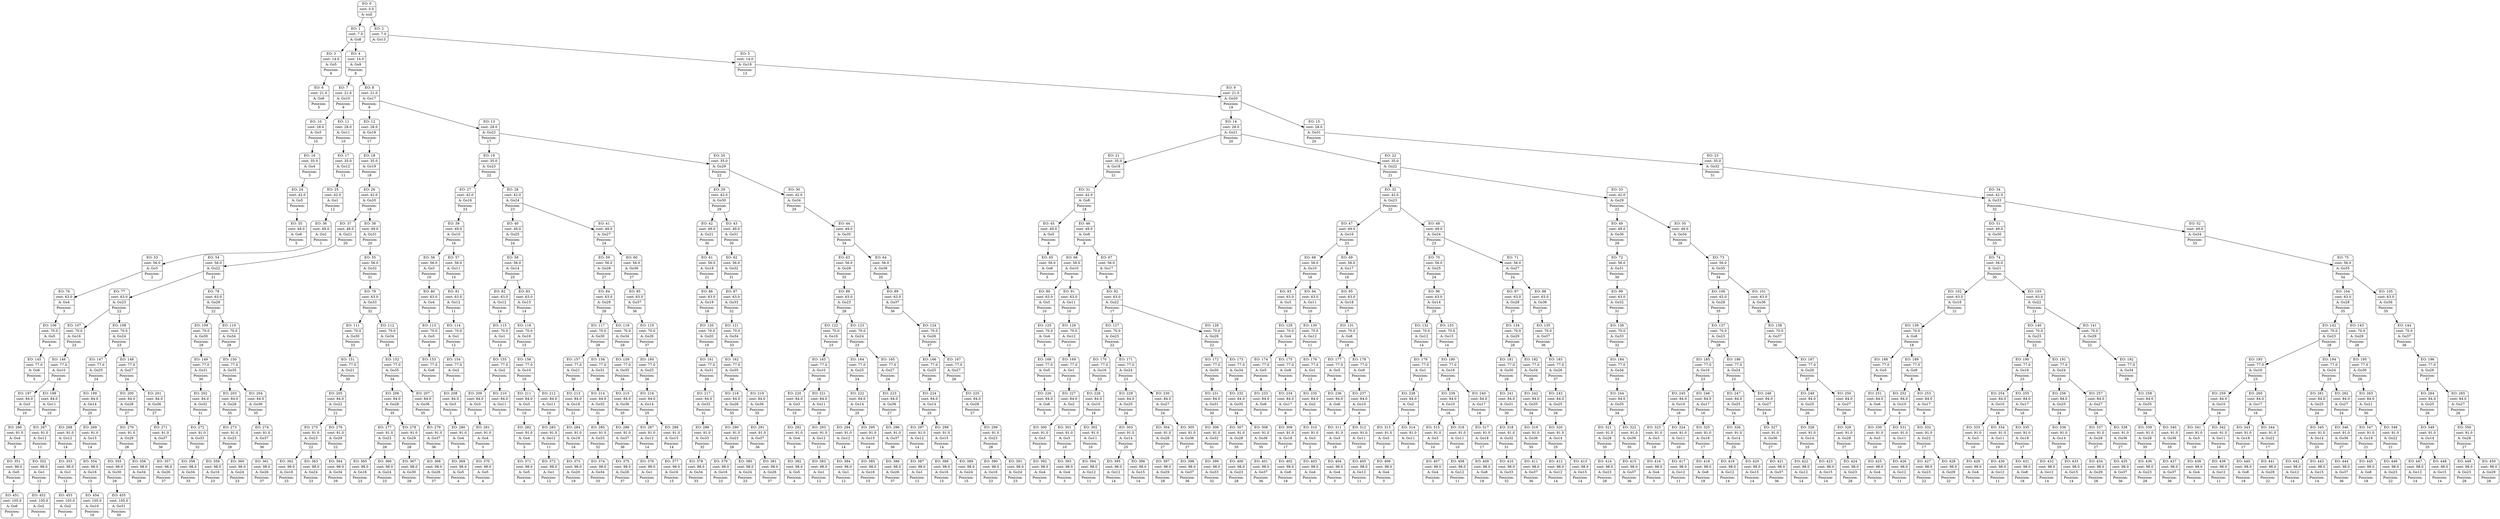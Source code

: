 digraph g {
node [shape = Mrecord];
nodo0[label="{EO: 0|cost: 0.0|A: null}"]
nodo1[label="{EO: 1|cost: 7.0|A: Go8}"]
nodo3[label="{EO: 3|cost: 14.0|A: Go5|Posicion:\n8}"]
nodo6[label="{EO: 6|cost: 21.0|A: Go6|Posicion:\n5}"]

nodo3 -> nodo6;

nodo1 -> nodo3;
nodo4[label="{EO: 4|cost: 14.0|A: Go9|Posicion:\n8}"]
nodo7[label="{EO: 7|cost: 21.0|A: Go10|Posicion:\n9}"]
nodo10[label="{EO: 10|cost: 28.0|A: Go3|Posicion:\n10}"]
nodo16[label="{EO: 16|cost: 35.0|A: Go4|Posicion:\n3}"]
nodo24[label="{EO: 24|cost: 42.0|A: Go5|Posicion:\n4}"]
nodo35[label="{EO: 35|cost: 49.0|A: Go6|Posicion:\n5}"]

nodo24 -> nodo35;

nodo16 -> nodo24;

nodo10 -> nodo16;

nodo7 -> nodo10;
nodo11[label="{EO: 11|cost: 28.0|A: Go11|Posicion:\n10}"]
nodo17[label="{EO: 17|cost: 35.0|A: Go12|Posicion:\n11}"]
nodo25[label="{EO: 25|cost: 42.0|A: Go1|Posicion:\n12}"]
nodo36[label="{EO: 36|cost: 49.0|A: Go2|Posicion:\n1}"]
nodo53[label="{EO: 53|cost: 56.0|A: Go3|Posicion:\n2}"]
nodo76[label="{EO: 76|cost: 63.0|A: Go4|Posicion:\n3}"]
nodo106[label="{EO: 106|cost: 70.0|A: Go5|Posicion:\n4}"]
nodo145[label="{EO: 145|cost: 77.0|A: Go6|Posicion:\n5}"]

nodo106 -> nodo145;

nodo76 -> nodo106;

nodo53 -> nodo76;

nodo36 -> nodo53;

nodo25 -> nodo36;

nodo17 -> nodo25;

nodo11 -> nodo17;

nodo7 -> nodo11;

nodo4 -> nodo7;
nodo8[label="{EO: 8|cost: 21.0|A: Go17|Posicion:\n9}"]
nodo12[label="{EO: 12|cost: 28.0|A: Go18|Posicion:\n17}"]
nodo18[label="{EO: 18|cost: 35.0|A: Go19|Posicion:\n18}"]
nodo26[label="{EO: 26|cost: 42.0|A: Go20|Posicion:\n19}"]
nodo37[label="{EO: 37|cost: 49.0|A: Go21|Posicion:\n20}"]
nodo54[label="{EO: 54|cost: 56.0|A: Go22|Posicion:\n21}"]
nodo77[label="{EO: 77|cost: 63.0|A: Go23|Posicion:\n22}"]
nodo107[label="{EO: 107|cost: 70.0|A: Go16|Posicion:\n23}"]
nodo146[label="{EO: 146|cost: 77.0|A: Go10|Posicion:\n16}"]
nodo197[label="{EO: 197|cost: 84.0|A: Go3|Posicion:\n10}"]
nodo266[label="{EO: 266|cost: 91.0|A: Go4|Posicion:\n3}"]
nodo351[label="{EO: 351|cost: 98.0|A: Go5|Posicion:\n4}"]
nodo451[label="{EO: 451|cost: 105.0|A: Go6|Posicion:\n5}"]

nodo351 -> nodo451;

nodo266 -> nodo351;

nodo197 -> nodo266;

nodo146 -> nodo197;
nodo198[label="{EO: 198|cost: 84.0|A: Go11|Posicion:\n10}"]
nodo267[label="{EO: 267|cost: 91.0|A: Go12|Posicion:\n11}"]
nodo352[label="{EO: 352|cost: 98.0|A: Go1|Posicion:\n12}"]
nodo452[label="{EO: 452|cost: 105.0|A: Go2|Posicion:\n1}"]

nodo352 -> nodo452;

nodo267 -> nodo352;

nodo198 -> nodo267;

nodo146 -> nodo198;

nodo107 -> nodo146;

nodo77 -> nodo107;
nodo108[label="{EO: 108|cost: 70.0|A: Go24|Posicion:\n23}"]
nodo147[label="{EO: 147|cost: 77.0|A: Go25|Posicion:\n24}"]
nodo199[label="{EO: 199|cost: 84.0|A: Go14|Posicion:\n25}"]
nodo268[label="{EO: 268|cost: 91.0|A: Go12|Posicion:\n14}"]
nodo353[label="{EO: 353|cost: 98.0|A: Go1|Posicion:\n12}"]
nodo453[label="{EO: 453|cost: 105.0|A: Go2|Posicion:\n1}"]

nodo353 -> nodo453;

nodo268 -> nodo353;

nodo199 -> nodo268;
nodo269[label="{EO: 269|cost: 91.0|A: Go15|Posicion:\n14}"]
nodo354[label="{EO: 354|cost: 98.0|A: Go16|Posicion:\n15}"]
nodo454[label="{EO: 454|cost: 105.0|A: Go10|Posicion:\n16}"]

nodo354 -> nodo454;

nodo269 -> nodo354;

nodo199 -> nodo269;

nodo147 -> nodo199;

nodo108 -> nodo147;
nodo148[label="{EO: 148|cost: 77.0|A: Go27|Posicion:\n24}"]
nodo200[label="{EO: 200|cost: 84.0|A: Go28|Posicion:\n27}"]
nodo270[label="{EO: 270|cost: 91.0|A: Go29|Posicion:\n28}"]
nodo355[label="{EO: 355|cost: 98.0|A: Go30|Posicion:\n29}"]
nodo455[label="{EO: 455|cost: 105.0|A: Go31|Posicion:\n30}"]

nodo355 -> nodo455;

nodo270 -> nodo355;
nodo356[label="{EO: 356|cost: 98.0|A: Go34|Posicion:\n29}"]

nodo270 -> nodo356;

nodo200 -> nodo270;

nodo148 -> nodo200;
nodo201[label="{EO: 201|cost: 84.0|A: Go36|Posicion:\n27}"]
nodo271[label="{EO: 271|cost: 91.0|A: Go37|Posicion:\n36}"]
nodo357[label="{EO: 357|cost: 98.0|A: Go26|Posicion:\n37}"]

nodo271 -> nodo357;

nodo201 -> nodo271;

nodo148 -> nodo201;

nodo108 -> nodo148;

nodo77 -> nodo108;

nodo54 -> nodo77;
nodo78[label="{EO: 78|cost: 63.0|A: Go29|Posicion:\n22}"]
nodo109[label="{EO: 109|cost: 70.0|A: Go30|Posicion:\n29}"]
nodo149[label="{EO: 149|cost: 77.0|A: Go31|Posicion:\n30}"]
nodo202[label="{EO: 202|cost: 84.0|A: Go32|Posicion:\n31}"]
nodo272[label="{EO: 272|cost: 91.0|A: Go33|Posicion:\n32}"]
nodo358[label="{EO: 358|cost: 98.0|A: Go34|Posicion:\n33}"]

nodo272 -> nodo358;

nodo202 -> nodo272;

nodo149 -> nodo202;

nodo109 -> nodo149;

nodo78 -> nodo109;
nodo110[label="{EO: 110|cost: 70.0|A: Go34|Posicion:\n29}"]
nodo150[label="{EO: 150|cost: 77.0|A: Go35|Posicion:\n34}"]
nodo203[label="{EO: 203|cost: 84.0|A: Go28|Posicion:\n35}"]
nodo273[label="{EO: 273|cost: 91.0|A: Go23|Posicion:\n28}"]
nodo359[label="{EO: 359|cost: 98.0|A: Go16|Posicion:\n23}"]

nodo273 -> nodo359;
nodo360[label="{EO: 360|cost: 98.0|A: Go24|Posicion:\n23}"]

nodo273 -> nodo360;

nodo203 -> nodo273;

nodo150 -> nodo203;
nodo204[label="{EO: 204|cost: 84.0|A: Go36|Posicion:\n35}"]
nodo274[label="{EO: 274|cost: 91.0|A: Go37|Posicion:\n36}"]
nodo361[label="{EO: 361|cost: 98.0|A: Go26|Posicion:\n37}"]

nodo274 -> nodo361;

nodo204 -> nodo274;

nodo150 -> nodo204;

nodo110 -> nodo150;

nodo78 -> nodo110;

nodo54 -> nodo78;

nodo37 -> nodo54;

nodo26 -> nodo37;
nodo38[label="{EO: 38|cost: 49.0|A: Go31|Posicion:\n20}"]
nodo55[label="{EO: 55|cost: 56.0|A: Go32|Posicion:\n31}"]
nodo79[label="{EO: 79|cost: 63.0|A: Go33|Posicion:\n32}"]
nodo111[label="{EO: 111|cost: 70.0|A: Go30|Posicion:\n33}"]
nodo151[label="{EO: 151|cost: 77.0|A: Go21|Posicion:\n30}"]
nodo205[label="{EO: 205|cost: 84.0|A: Go22|Posicion:\n21}"]
nodo275[label="{EO: 275|cost: 91.0|A: Go23|Posicion:\n22}"]
nodo362[label="{EO: 362|cost: 98.0|A: Go16|Posicion:\n23}"]

nodo275 -> nodo362;
nodo363[label="{EO: 363|cost: 98.0|A: Go24|Posicion:\n23}"]

nodo275 -> nodo363;

nodo205 -> nodo275;
nodo276[label="{EO: 276|cost: 91.0|A: Go29|Posicion:\n22}"]
nodo364[label="{EO: 364|cost: 98.0|A: Go34|Posicion:\n29}"]

nodo276 -> nodo364;

nodo205 -> nodo276;

nodo151 -> nodo205;

nodo111 -> nodo151;

nodo79 -> nodo111;
nodo112[label="{EO: 112|cost: 70.0|A: Go34|Posicion:\n33}"]
nodo152[label="{EO: 152|cost: 77.0|A: Go35|Posicion:\n34}"]
nodo206[label="{EO: 206|cost: 84.0|A: Go28|Posicion:\n35}"]
nodo277[label="{EO: 277|cost: 91.0|A: Go23|Posicion:\n28}"]
nodo365[label="{EO: 365|cost: 98.0|A: Go16|Posicion:\n23}"]

nodo277 -> nodo365;
nodo366[label="{EO: 366|cost: 98.0|A: Go24|Posicion:\n23}"]

nodo277 -> nodo366;

nodo206 -> nodo277;
nodo278[label="{EO: 278|cost: 91.0|A: Go29|Posicion:\n28}"]
nodo367[label="{EO: 367|cost: 98.0|A: Go30|Posicion:\n29}"]

nodo278 -> nodo367;

nodo206 -> nodo278;

nodo152 -> nodo206;
nodo207[label="{EO: 207|cost: 84.0|A: Go36|Posicion:\n35}"]
nodo279[label="{EO: 279|cost: 91.0|A: Go37|Posicion:\n36}"]
nodo368[label="{EO: 368|cost: 98.0|A: Go26|Posicion:\n37}"]

nodo279 -> nodo368;

nodo207 -> nodo279;

nodo152 -> nodo207;

nodo112 -> nodo152;

nodo79 -> nodo112;

nodo55 -> nodo79;

nodo38 -> nodo55;

nodo26 -> nodo38;

nodo18 -> nodo26;

nodo12 -> nodo18;

nodo8 -> nodo12;
nodo13[label="{EO: 13|cost: 28.0|A: Go22|Posicion:\n17}"]
nodo19[label="{EO: 19|cost: 35.0|A: Go23|Posicion:\n22}"]
nodo27[label="{EO: 27|cost: 42.0|A: Go16|Posicion:\n23}"]
nodo39[label="{EO: 39|cost: 49.0|A: Go10|Posicion:\n16}"]
nodo56[label="{EO: 56|cost: 56.0|A: Go3|Posicion:\n10}"]
nodo80[label="{EO: 80|cost: 63.0|A: Go4|Posicion:\n3}"]
nodo113[label="{EO: 113|cost: 70.0|A: Go5|Posicion:\n4}"]
nodo153[label="{EO: 153|cost: 77.0|A: Go6|Posicion:\n5}"]

nodo113 -> nodo153;

nodo80 -> nodo113;

nodo56 -> nodo80;

nodo39 -> nodo56;
nodo57[label="{EO: 57|cost: 56.0|A: Go11|Posicion:\n10}"]
nodo81[label="{EO: 81|cost: 63.0|A: Go12|Posicion:\n11}"]
nodo114[label="{EO: 114|cost: 70.0|A: Go1|Posicion:\n12}"]
nodo154[label="{EO: 154|cost: 77.0|A: Go2|Posicion:\n1}"]
nodo208[label="{EO: 208|cost: 84.0|A: Go3|Posicion:\n2}"]
nodo280[label="{EO: 280|cost: 91.0|A: Go4|Posicion:\n3}"]
nodo369[label="{EO: 369|cost: 98.0|A: Go5|Posicion:\n4}"]

nodo280 -> nodo369;

nodo208 -> nodo280;

nodo154 -> nodo208;

nodo114 -> nodo154;

nodo81 -> nodo114;

nodo57 -> nodo81;

nodo39 -> nodo57;

nodo27 -> nodo39;

nodo19 -> nodo27;
nodo28[label="{EO: 28|cost: 42.0|A: Go24|Posicion:\n23}"]
nodo40[label="{EO: 40|cost: 49.0|A: Go25|Posicion:\n24}"]
nodo58[label="{EO: 58|cost: 56.0|A: Go14|Posicion:\n25}"]
nodo82[label="{EO: 82|cost: 63.0|A: Go12|Posicion:\n14}"]
nodo115[label="{EO: 115|cost: 70.0|A: Go1|Posicion:\n12}"]
nodo155[label="{EO: 155|cost: 77.0|A: Go2|Posicion:\n1}"]
nodo209[label="{EO: 209|cost: 84.0|A: Go3|Posicion:\n2}"]
nodo281[label="{EO: 281|cost: 91.0|A: Go4|Posicion:\n3}"]
nodo370[label="{EO: 370|cost: 98.0|A: Go5|Posicion:\n4}"]

nodo281 -> nodo370;

nodo209 -> nodo281;

nodo155 -> nodo209;
nodo210[label="{EO: 210|cost: 84.0|A: Go11|Posicion:\n2}"]

nodo155 -> nodo210;

nodo115 -> nodo155;

nodo82 -> nodo115;

nodo58 -> nodo82;
nodo83[label="{EO: 83|cost: 63.0|A: Go15|Posicion:\n14}"]
nodo116[label="{EO: 116|cost: 70.0|A: Go16|Posicion:\n15}"]
nodo156[label="{EO: 156|cost: 77.0|A: Go10|Posicion:\n16}"]
nodo211[label="{EO: 211|cost: 84.0|A: Go3|Posicion:\n10}"]
nodo282[label="{EO: 282|cost: 91.0|A: Go4|Posicion:\n3}"]
nodo371[label="{EO: 371|cost: 98.0|A: Go5|Posicion:\n4}"]

nodo282 -> nodo371;

nodo211 -> nodo282;

nodo156 -> nodo211;
nodo212[label="{EO: 212|cost: 84.0|A: Go11|Posicion:\n10}"]
nodo283[label="{EO: 283|cost: 91.0|A: Go12|Posicion:\n11}"]
nodo372[label="{EO: 372|cost: 98.0|A: Go1|Posicion:\n12}"]

nodo283 -> nodo372;

nodo212 -> nodo283;

nodo156 -> nodo212;

nodo116 -> nodo156;

nodo83 -> nodo116;

nodo58 -> nodo83;

nodo40 -> nodo58;

nodo28 -> nodo40;
nodo41[label="{EO: 41|cost: 49.0|A: Go27|Posicion:\n24}"]
nodo59[label="{EO: 59|cost: 56.0|A: Go28|Posicion:\n27}"]
nodo84[label="{EO: 84|cost: 63.0|A: Go29|Posicion:\n28}"]
nodo117[label="{EO: 117|cost: 70.0|A: Go30|Posicion:\n29}"]
nodo157[label="{EO: 157|cost: 77.0|A: Go21|Posicion:\n30}"]
nodo213[label="{EO: 213|cost: 84.0|A: Go18|Posicion:\n21}"]
nodo284[label="{EO: 284|cost: 91.0|A: Go19|Posicion:\n18}"]
nodo373[label="{EO: 373|cost: 98.0|A: Go20|Posicion:\n19}"]

nodo284 -> nodo373;

nodo213 -> nodo284;

nodo157 -> nodo213;

nodo117 -> nodo157;
nodo158[label="{EO: 158|cost: 77.0|A: Go31|Posicion:\n30}"]
nodo214[label="{EO: 214|cost: 84.0|A: Go32|Posicion:\n31}"]
nodo285[label="{EO: 285|cost: 91.0|A: Go33|Posicion:\n32}"]
nodo374[label="{EO: 374|cost: 98.0|A: Go34|Posicion:\n33}"]

nodo285 -> nodo374;

nodo214 -> nodo285;

nodo158 -> nodo214;

nodo117 -> nodo158;

nodo84 -> nodo117;
nodo118[label="{EO: 118|cost: 70.0|A: Go34|Posicion:\n29}"]
nodo159[label="{EO: 159|cost: 77.0|A: Go35|Posicion:\n34}"]
nodo215[label="{EO: 215|cost: 84.0|A: Go36|Posicion:\n35}"]
nodo286[label="{EO: 286|cost: 91.0|A: Go37|Posicion:\n36}"]
nodo375[label="{EO: 375|cost: 98.0|A: Go26|Posicion:\n37}"]

nodo286 -> nodo375;

nodo215 -> nodo286;

nodo159 -> nodo215;

nodo118 -> nodo159;

nodo84 -> nodo118;

nodo59 -> nodo84;

nodo41 -> nodo59;
nodo60[label="{EO: 60|cost: 56.0|A: Go36|Posicion:\n27}"]
nodo85[label="{EO: 85|cost: 63.0|A: Go37|Posicion:\n36}"]
nodo119[label="{EO: 119|cost: 70.0|A: Go26|Posicion:\n37}"]
nodo160[label="{EO: 160|cost: 77.0|A: Go25|Posicion:\n26}"]
nodo216[label="{EO: 216|cost: 84.0|A: Go14|Posicion:\n25}"]
nodo287[label="{EO: 287|cost: 91.0|A: Go12|Posicion:\n14}"]
nodo376[label="{EO: 376|cost: 98.0|A: Go1|Posicion:\n12}"]

nodo287 -> nodo376;

nodo216 -> nodo287;
nodo288[label="{EO: 288|cost: 91.0|A: Go15|Posicion:\n14}"]
nodo377[label="{EO: 377|cost: 98.0|A: Go16|Posicion:\n15}"]

nodo288 -> nodo377;

nodo216 -> nodo288;

nodo160 -> nodo216;

nodo119 -> nodo160;

nodo85 -> nodo119;

nodo60 -> nodo85;

nodo41 -> nodo60;

nodo28 -> nodo41;

nodo19 -> nodo28;

nodo13 -> nodo19;
nodo20[label="{EO: 20|cost: 35.0|A: Go29|Posicion:\n22}"]
nodo29[label="{EO: 29|cost: 42.0|A: Go30|Posicion:\n29}"]
nodo42[label="{EO: 42|cost: 49.0|A: Go21|Posicion:\n30}"]
nodo61[label="{EO: 61|cost: 56.0|A: Go18|Posicion:\n21}"]
nodo86[label="{EO: 86|cost: 63.0|A: Go19|Posicion:\n18}"]
nodo120[label="{EO: 120|cost: 70.0|A: Go20|Posicion:\n19}"]
nodo161[label="{EO: 161|cost: 77.0|A: Go31|Posicion:\n20}"]
nodo217[label="{EO: 217|cost: 84.0|A: Go32|Posicion:\n31}"]
nodo289[label="{EO: 289|cost: 91.0|A: Go33|Posicion:\n32}"]
nodo378[label="{EO: 378|cost: 98.0|A: Go34|Posicion:\n33}"]

nodo289 -> nodo378;

nodo217 -> nodo289;

nodo161 -> nodo217;

nodo120 -> nodo161;

nodo86 -> nodo120;

nodo61 -> nodo86;

nodo42 -> nodo61;

nodo29 -> nodo42;
nodo43[label="{EO: 43|cost: 49.0|A: Go31|Posicion:\n30}"]
nodo62[label="{EO: 62|cost: 56.0|A: Go32|Posicion:\n31}"]
nodo87[label="{EO: 87|cost: 63.0|A: Go33|Posicion:\n32}"]
nodo121[label="{EO: 121|cost: 70.0|A: Go34|Posicion:\n33}"]
nodo162[label="{EO: 162|cost: 77.0|A: Go35|Posicion:\n34}"]
nodo218[label="{EO: 218|cost: 84.0|A: Go28|Posicion:\n35}"]
nodo290[label="{EO: 290|cost: 91.0|A: Go23|Posicion:\n28}"]
nodo379[label="{EO: 379|cost: 98.0|A: Go16|Posicion:\n23}"]

nodo290 -> nodo379;
nodo380[label="{EO: 380|cost: 98.0|A: Go24|Posicion:\n23}"]

nodo290 -> nodo380;

nodo218 -> nodo290;

nodo162 -> nodo218;
nodo219[label="{EO: 219|cost: 84.0|A: Go36|Posicion:\n35}"]
nodo291[label="{EO: 291|cost: 91.0|A: Go37|Posicion:\n36}"]
nodo381[label="{EO: 381|cost: 98.0|A: Go26|Posicion:\n37}"]

nodo291 -> nodo381;

nodo219 -> nodo291;

nodo162 -> nodo219;

nodo121 -> nodo162;

nodo87 -> nodo121;

nodo62 -> nodo87;

nodo43 -> nodo62;

nodo29 -> nodo43;

nodo20 -> nodo29;
nodo30[label="{EO: 30|cost: 42.0|A: Go34|Posicion:\n29}"]
nodo44[label="{EO: 44|cost: 49.0|A: Go35|Posicion:\n34}"]
nodo63[label="{EO: 63|cost: 56.0|A: Go28|Posicion:\n35}"]
nodo88[label="{EO: 88|cost: 63.0|A: Go23|Posicion:\n28}"]
nodo122[label="{EO: 122|cost: 70.0|A: Go16|Posicion:\n23}"]
nodo163[label="{EO: 163|cost: 77.0|A: Go10|Posicion:\n16}"]
nodo220[label="{EO: 220|cost: 84.0|A: Go3|Posicion:\n10}"]
nodo292[label="{EO: 292|cost: 91.0|A: Go4|Posicion:\n3}"]
nodo382[label="{EO: 382|cost: 98.0|A: Go5|Posicion:\n4}"]

nodo292 -> nodo382;

nodo220 -> nodo292;

nodo163 -> nodo220;
nodo221[label="{EO: 221|cost: 84.0|A: Go11|Posicion:\n10}"]
nodo293[label="{EO: 293|cost: 91.0|A: Go12|Posicion:\n11}"]
nodo383[label="{EO: 383|cost: 98.0|A: Go1|Posicion:\n12}"]

nodo293 -> nodo383;

nodo221 -> nodo293;

nodo163 -> nodo221;

nodo122 -> nodo163;

nodo88 -> nodo122;
nodo123[label="{EO: 123|cost: 70.0|A: Go24|Posicion:\n23}"]
nodo164[label="{EO: 164|cost: 77.0|A: Go25|Posicion:\n24}"]
nodo222[label="{EO: 222|cost: 84.0|A: Go14|Posicion:\n25}"]
nodo294[label="{EO: 294|cost: 91.0|A: Go12|Posicion:\n14}"]
nodo384[label="{EO: 384|cost: 98.0|A: Go1|Posicion:\n12}"]

nodo294 -> nodo384;

nodo222 -> nodo294;
nodo295[label="{EO: 295|cost: 91.0|A: Go15|Posicion:\n14}"]
nodo385[label="{EO: 385|cost: 98.0|A: Go16|Posicion:\n15}"]

nodo295 -> nodo385;

nodo222 -> nodo295;

nodo164 -> nodo222;

nodo123 -> nodo164;
nodo165[label="{EO: 165|cost: 77.0|A: Go27|Posicion:\n24}"]
nodo223[label="{EO: 223|cost: 84.0|A: Go36|Posicion:\n27}"]
nodo296[label="{EO: 296|cost: 91.0|A: Go37|Posicion:\n36}"]
nodo386[label="{EO: 386|cost: 98.0|A: Go26|Posicion:\n37}"]

nodo296 -> nodo386;

nodo223 -> nodo296;

nodo165 -> nodo223;

nodo123 -> nodo165;

nodo88 -> nodo123;

nodo63 -> nodo88;

nodo44 -> nodo63;
nodo64[label="{EO: 64|cost: 56.0|A: Go36|Posicion:\n35}"]
nodo89[label="{EO: 89|cost: 63.0|A: Go37|Posicion:\n36}"]
nodo124[label="{EO: 124|cost: 70.0|A: Go26|Posicion:\n37}"]
nodo166[label="{EO: 166|cost: 77.0|A: Go25|Posicion:\n26}"]
nodo224[label="{EO: 224|cost: 84.0|A: Go14|Posicion:\n25}"]
nodo297[label="{EO: 297|cost: 91.0|A: Go12|Posicion:\n14}"]
nodo387[label="{EO: 387|cost: 98.0|A: Go1|Posicion:\n12}"]

nodo297 -> nodo387;

nodo224 -> nodo297;
nodo298[label="{EO: 298|cost: 91.0|A: Go15|Posicion:\n14}"]
nodo388[label="{EO: 388|cost: 98.0|A: Go16|Posicion:\n15}"]

nodo298 -> nodo388;
nodo389[label="{EO: 389|cost: 98.0|A: Go24|Posicion:\n15}"]

nodo298 -> nodo389;

nodo224 -> nodo298;

nodo166 -> nodo224;

nodo124 -> nodo166;
nodo167[label="{EO: 167|cost: 77.0|A: Go27|Posicion:\n26}"]
nodo225[label="{EO: 225|cost: 84.0|A: Go28|Posicion:\n27}"]
nodo299[label="{EO: 299|cost: 91.0|A: Go23|Posicion:\n28}"]
nodo390[label="{EO: 390|cost: 98.0|A: Go16|Posicion:\n23}"]

nodo299 -> nodo390;
nodo391[label="{EO: 391|cost: 98.0|A: Go24|Posicion:\n23}"]

nodo299 -> nodo391;

nodo225 -> nodo299;

nodo167 -> nodo225;

nodo124 -> nodo167;

nodo89 -> nodo124;

nodo64 -> nodo89;

nodo44 -> nodo64;

nodo30 -> nodo44;

nodo20 -> nodo30;

nodo13 -> nodo20;

nodo8 -> nodo13;

nodo4 -> nodo8;

nodo1 -> nodo4;

nodo0 -> nodo1;
nodo2[label="{EO: 2|cost: 7.0|A: Go13}"]
nodo5[label="{EO: 5|cost: 14.0|A: Go19|Posicion:\n13}"]
nodo9[label="{EO: 9|cost: 21.0|A: Go20|Posicion:\n19}"]
nodo14[label="{EO: 14|cost: 28.0|A: Go21|Posicion:\n20}"]
nodo21[label="{EO: 21|cost: 35.0|A: Go18|Posicion:\n21}"]
nodo31[label="{EO: 31|cost: 42.0|A: Go8|Posicion:\n18}"]
nodo45[label="{EO: 45|cost: 49.0|A: Go5|Posicion:\n8}"]
nodo65[label="{EO: 65|cost: 56.0|A: Go6|Posicion:\n5}"]

nodo45 -> nodo65;

nodo31 -> nodo45;
nodo46[label="{EO: 46|cost: 49.0|A: Go9|Posicion:\n8}"]
nodo66[label="{EO: 66|cost: 56.0|A: Go10|Posicion:\n9}"]
nodo90[label="{EO: 90|cost: 63.0|A: Go3|Posicion:\n10}"]
nodo125[label="{EO: 125|cost: 70.0|A: Go4|Posicion:\n3}"]
nodo168[label="{EO: 168|cost: 77.0|A: Go5|Posicion:\n4}"]
nodo226[label="{EO: 226|cost: 84.0|A: Go6|Posicion:\n5}"]

nodo168 -> nodo226;

nodo125 -> nodo168;

nodo90 -> nodo125;

nodo66 -> nodo90;
nodo91[label="{EO: 91|cost: 63.0|A: Go11|Posicion:\n10}"]
nodo126[label="{EO: 126|cost: 70.0|A: Go12|Posicion:\n11}"]
nodo169[label="{EO: 169|cost: 77.0|A: Go1|Posicion:\n12}"]
nodo227[label="{EO: 227|cost: 84.0|A: Go2|Posicion:\n1}"]
nodo300[label="{EO: 300|cost: 91.0|A: Go3|Posicion:\n2}"]
nodo392[label="{EO: 392|cost: 98.0|A: Go4|Posicion:\n3}"]

nodo300 -> nodo392;

nodo227 -> nodo300;

nodo169 -> nodo227;

nodo126 -> nodo169;

nodo91 -> nodo126;

nodo66 -> nodo91;

nodo46 -> nodo66;
nodo67[label="{EO: 67|cost: 56.0|A: Go17|Posicion:\n9}"]
nodo92[label="{EO: 92|cost: 63.0|A: Go22|Posicion:\n17}"]
nodo127[label="{EO: 127|cost: 70.0|A: Go23|Posicion:\n22}"]
nodo170[label="{EO: 170|cost: 77.0|A: Go16|Posicion:\n23}"]
nodo228[label="{EO: 228|cost: 84.0|A: Go10|Posicion:\n16}"]
nodo301[label="{EO: 301|cost: 91.0|A: Go3|Posicion:\n10}"]
nodo393[label="{EO: 393|cost: 98.0|A: Go4|Posicion:\n3}"]

nodo301 -> nodo393;

nodo228 -> nodo301;
nodo302[label="{EO: 302|cost: 91.0|A: Go11|Posicion:\n10}"]
nodo394[label="{EO: 394|cost: 98.0|A: Go12|Posicion:\n11}"]

nodo302 -> nodo394;

nodo228 -> nodo302;

nodo170 -> nodo228;

nodo127 -> nodo170;
nodo171[label="{EO: 171|cost: 77.0|A: Go24|Posicion:\n23}"]
nodo229[label="{EO: 229|cost: 84.0|A: Go25|Posicion:\n24}"]
nodo303[label="{EO: 303|cost: 91.0|A: Go14|Posicion:\n25}"]
nodo395[label="{EO: 395|cost: 98.0|A: Go12|Posicion:\n14}"]

nodo303 -> nodo395;
nodo396[label="{EO: 396|cost: 98.0|A: Go15|Posicion:\n14}"]

nodo303 -> nodo396;

nodo229 -> nodo303;

nodo171 -> nodo229;
nodo230[label="{EO: 230|cost: 84.0|A: Go27|Posicion:\n24}"]
nodo304[label="{EO: 304|cost: 91.0|A: Go28|Posicion:\n27}"]
nodo397[label="{EO: 397|cost: 98.0|A: Go29|Posicion:\n28}"]

nodo304 -> nodo397;

nodo230 -> nodo304;
nodo305[label="{EO: 305|cost: 91.0|A: Go36|Posicion:\n27}"]
nodo398[label="{EO: 398|cost: 98.0|A: Go37|Posicion:\n36}"]

nodo305 -> nodo398;

nodo230 -> nodo305;

nodo171 -> nodo230;

nodo127 -> nodo171;

nodo92 -> nodo127;
nodo128[label="{EO: 128|cost: 70.0|A: Go29|Posicion:\n22}"]
nodo172[label="{EO: 172|cost: 77.0|A: Go30|Posicion:\n29}"]
nodo231[label="{EO: 231|cost: 84.0|A: Go31|Posicion:\n30}"]
nodo306[label="{EO: 306|cost: 91.0|A: Go32|Posicion:\n31}"]
nodo399[label="{EO: 399|cost: 98.0|A: Go33|Posicion:\n32}"]

nodo306 -> nodo399;

nodo231 -> nodo306;

nodo172 -> nodo231;

nodo128 -> nodo172;
nodo173[label="{EO: 173|cost: 77.0|A: Go34|Posicion:\n29}"]
nodo232[label="{EO: 232|cost: 84.0|A: Go35|Posicion:\n34}"]
nodo307[label="{EO: 307|cost: 91.0|A: Go28|Posicion:\n35}"]
nodo400[label="{EO: 400|cost: 98.0|A: Go23|Posicion:\n28}"]

nodo307 -> nodo400;

nodo232 -> nodo307;
nodo308[label="{EO: 308|cost: 91.0|A: Go36|Posicion:\n35}"]
nodo401[label="{EO: 401|cost: 98.0|A: Go37|Posicion:\n36}"]

nodo308 -> nodo401;

nodo232 -> nodo308;

nodo173 -> nodo232;

nodo128 -> nodo173;

nodo92 -> nodo128;

nodo67 -> nodo92;

nodo46 -> nodo67;

nodo31 -> nodo46;

nodo21 -> nodo31;

nodo14 -> nodo21;
nodo22[label="{EO: 22|cost: 35.0|A: Go22|Posicion:\n21}"]
nodo32[label="{EO: 32|cost: 42.0|A: Go23|Posicion:\n22}"]
nodo47[label="{EO: 47|cost: 49.0|A: Go16|Posicion:\n23}"]
nodo68[label="{EO: 68|cost: 56.0|A: Go10|Posicion:\n16}"]
nodo93[label="{EO: 93|cost: 63.0|A: Go3|Posicion:\n10}"]
nodo129[label="{EO: 129|cost: 70.0|A: Go4|Posicion:\n3}"]
nodo174[label="{EO: 174|cost: 77.0|A: Go5|Posicion:\n4}"]
nodo233[label="{EO: 233|cost: 84.0|A: Go6|Posicion:\n5}"]

nodo174 -> nodo233;

nodo129 -> nodo174;
nodo175[label="{EO: 175|cost: 77.0|A: Go9|Posicion:\n4}"]
nodo234[label="{EO: 234|cost: 84.0|A: Go17|Posicion:\n9}"]
nodo309[label="{EO: 309|cost: 91.0|A: Go18|Posicion:\n17}"]
nodo402[label="{EO: 402|cost: 98.0|A: Go8|Posicion:\n18}"]

nodo309 -> nodo402;

nodo234 -> nodo309;

nodo175 -> nodo234;

nodo129 -> nodo175;

nodo93 -> nodo129;

nodo68 -> nodo93;
nodo94[label="{EO: 94|cost: 63.0|A: Go11|Posicion:\n10}"]
nodo130[label="{EO: 130|cost: 70.0|A: Go12|Posicion:\n11}"]
nodo176[label="{EO: 176|cost: 77.0|A: Go1|Posicion:\n12}"]
nodo235[label="{EO: 235|cost: 84.0|A: Go2|Posicion:\n1}"]
nodo310[label="{EO: 310|cost: 91.0|A: Go3|Posicion:\n2}"]
nodo403[label="{EO: 403|cost: 98.0|A: Go4|Posicion:\n3}"]

nodo310 -> nodo403;

nodo235 -> nodo310;

nodo176 -> nodo235;

nodo130 -> nodo176;

nodo94 -> nodo130;

nodo68 -> nodo94;

nodo47 -> nodo68;
nodo69[label="{EO: 69|cost: 56.0|A: Go17|Posicion:\n16}"]
nodo95[label="{EO: 95|cost: 63.0|A: Go18|Posicion:\n17}"]
nodo131[label="{EO: 131|cost: 70.0|A: Go8|Posicion:\n18}"]
nodo177[label="{EO: 177|cost: 77.0|A: Go5|Posicion:\n8}"]
nodo236[label="{EO: 236|cost: 84.0|A: Go6|Posicion:\n5}"]

nodo177 -> nodo236;

nodo131 -> nodo177;
nodo178[label="{EO: 178|cost: 77.0|A: Go9|Posicion:\n8}"]
nodo237[label="{EO: 237|cost: 84.0|A: Go10|Posicion:\n9}"]
nodo311[label="{EO: 311|cost: 91.0|A: Go3|Posicion:\n10}"]
nodo404[label="{EO: 404|cost: 98.0|A: Go4|Posicion:\n3}"]

nodo311 -> nodo404;

nodo237 -> nodo311;
nodo312[label="{EO: 312|cost: 91.0|A: Go11|Posicion:\n10}"]
nodo405[label="{EO: 405|cost: 98.0|A: Go12|Posicion:\n11}"]

nodo312 -> nodo405;

nodo237 -> nodo312;

nodo178 -> nodo237;

nodo131 -> nodo178;

nodo95 -> nodo131;

nodo69 -> nodo95;

nodo47 -> nodo69;

nodo32 -> nodo47;
nodo48[label="{EO: 48|cost: 49.0|A: Go24|Posicion:\n23}"]
nodo70[label="{EO: 70|cost: 56.0|A: Go25|Posicion:\n24}"]
nodo96[label="{EO: 96|cost: 63.0|A: Go14|Posicion:\n25}"]
nodo132[label="{EO: 132|cost: 70.0|A: Go12|Posicion:\n14}"]
nodo179[label="{EO: 179|cost: 77.0|A: Go1|Posicion:\n12}"]
nodo238[label="{EO: 238|cost: 84.0|A: Go2|Posicion:\n1}"]
nodo313[label="{EO: 313|cost: 91.0|A: Go3|Posicion:\n2}"]
nodo406[label="{EO: 406|cost: 98.0|A: Go4|Posicion:\n3}"]

nodo313 -> nodo406;

nodo238 -> nodo313;
nodo314[label="{EO: 314|cost: 91.0|A: Go11|Posicion:\n2}"]

nodo238 -> nodo314;

nodo179 -> nodo238;

nodo132 -> nodo179;

nodo96 -> nodo132;
nodo133[label="{EO: 133|cost: 70.0|A: Go15|Posicion:\n14}"]
nodo180[label="{EO: 180|cost: 77.0|A: Go16|Posicion:\n15}"]
nodo239[label="{EO: 239|cost: 84.0|A: Go10|Posicion:\n16}"]
nodo315[label="{EO: 315|cost: 91.0|A: Go3|Posicion:\n10}"]
nodo407[label="{EO: 407|cost: 98.0|A: Go4|Posicion:\n3}"]

nodo315 -> nodo407;

nodo239 -> nodo315;
nodo316[label="{EO: 316|cost: 91.0|A: Go11|Posicion:\n10}"]
nodo408[label="{EO: 408|cost: 98.0|A: Go12|Posicion:\n11}"]

nodo316 -> nodo408;

nodo239 -> nodo316;

nodo180 -> nodo239;
nodo240[label="{EO: 240|cost: 84.0|A: Go17|Posicion:\n16}"]
nodo317[label="{EO: 317|cost: 91.0|A: Go18|Posicion:\n17}"]
nodo409[label="{EO: 409|cost: 98.0|A: Go8|Posicion:\n18}"]

nodo317 -> nodo409;

nodo240 -> nodo317;

nodo180 -> nodo240;

nodo133 -> nodo180;

nodo96 -> nodo133;

nodo70 -> nodo96;

nodo48 -> nodo70;
nodo71[label="{EO: 71|cost: 56.0|A: Go27|Posicion:\n24}"]
nodo97[label="{EO: 97|cost: 63.0|A: Go28|Posicion:\n27}"]
nodo134[label="{EO: 134|cost: 70.0|A: Go29|Posicion:\n28}"]
nodo181[label="{EO: 181|cost: 77.0|A: Go30|Posicion:\n29}"]
nodo241[label="{EO: 241|cost: 84.0|A: Go31|Posicion:\n30}"]
nodo318[label="{EO: 318|cost: 91.0|A: Go32|Posicion:\n31}"]
nodo410[label="{EO: 410|cost: 98.0|A: Go33|Posicion:\n32}"]

nodo318 -> nodo410;

nodo241 -> nodo318;

nodo181 -> nodo241;

nodo134 -> nodo181;
nodo182[label="{EO: 182|cost: 77.0|A: Go34|Posicion:\n29}"]
nodo242[label="{EO: 242|cost: 84.0|A: Go35|Posicion:\n34}"]
nodo319[label="{EO: 319|cost: 91.0|A: Go36|Posicion:\n35}"]
nodo411[label="{EO: 411|cost: 98.0|A: Go37|Posicion:\n36}"]

nodo319 -> nodo411;

nodo242 -> nodo319;

nodo182 -> nodo242;

nodo134 -> nodo182;

nodo97 -> nodo134;

nodo71 -> nodo97;
nodo98[label="{EO: 98|cost: 63.0|A: Go36|Posicion:\n27}"]
nodo135[label="{EO: 135|cost: 70.0|A: Go37|Posicion:\n36}"]
nodo183[label="{EO: 183|cost: 77.0|A: Go26|Posicion:\n37}"]
nodo243[label="{EO: 243|cost: 84.0|A: Go25|Posicion:\n26}"]
nodo320[label="{EO: 320|cost: 91.0|A: Go14|Posicion:\n25}"]
nodo412[label="{EO: 412|cost: 98.0|A: Go12|Posicion:\n14}"]

nodo320 -> nodo412;
nodo413[label="{EO: 413|cost: 98.0|A: Go15|Posicion:\n14}"]

nodo320 -> nodo413;

nodo243 -> nodo320;

nodo183 -> nodo243;

nodo135 -> nodo183;

nodo98 -> nodo135;

nodo71 -> nodo98;

nodo48 -> nodo71;

nodo32 -> nodo48;

nodo22 -> nodo32;
nodo33[label="{EO: 33|cost: 42.0|A: Go29|Posicion:\n22}"]
nodo49[label="{EO: 49|cost: 49.0|A: Go30|Posicion:\n29}"]
nodo72[label="{EO: 72|cost: 56.0|A: Go31|Posicion:\n30}"]
nodo99[label="{EO: 99|cost: 63.0|A: Go32|Posicion:\n31}"]
nodo136[label="{EO: 136|cost: 70.0|A: Go33|Posicion:\n32}"]
nodo184[label="{EO: 184|cost: 77.0|A: Go34|Posicion:\n33}"]
nodo244[label="{EO: 244|cost: 84.0|A: Go35|Posicion:\n34}"]
nodo321[label="{EO: 321|cost: 91.0|A: Go28|Posicion:\n35}"]
nodo414[label="{EO: 414|cost: 98.0|A: Go23|Posicion:\n28}"]

nodo321 -> nodo414;

nodo244 -> nodo321;
nodo322[label="{EO: 322|cost: 91.0|A: Go36|Posicion:\n35}"]
nodo415[label="{EO: 415|cost: 98.0|A: Go37|Posicion:\n36}"]

nodo322 -> nodo415;

nodo244 -> nodo322;

nodo184 -> nodo244;

nodo136 -> nodo184;

nodo99 -> nodo136;

nodo72 -> nodo99;

nodo49 -> nodo72;

nodo33 -> nodo49;
nodo50[label="{EO: 50|cost: 49.0|A: Go34|Posicion:\n29}"]
nodo73[label="{EO: 73|cost: 56.0|A: Go35|Posicion:\n34}"]
nodo100[label="{EO: 100|cost: 63.0|A: Go28|Posicion:\n35}"]
nodo137[label="{EO: 137|cost: 70.0|A: Go23|Posicion:\n28}"]
nodo185[label="{EO: 185|cost: 77.0|A: Go16|Posicion:\n23}"]
nodo245[label="{EO: 245|cost: 84.0|A: Go10|Posicion:\n16}"]
nodo323[label="{EO: 323|cost: 91.0|A: Go3|Posicion:\n10}"]
nodo416[label="{EO: 416|cost: 98.0|A: Go4|Posicion:\n3}"]

nodo323 -> nodo416;

nodo245 -> nodo323;
nodo324[label="{EO: 324|cost: 91.0|A: Go11|Posicion:\n10}"]
nodo417[label="{EO: 417|cost: 98.0|A: Go12|Posicion:\n11}"]

nodo324 -> nodo417;

nodo245 -> nodo324;

nodo185 -> nodo245;
nodo246[label="{EO: 246|cost: 84.0|A: Go17|Posicion:\n16}"]
nodo325[label="{EO: 325|cost: 91.0|A: Go18|Posicion:\n17}"]
nodo418[label="{EO: 418|cost: 98.0|A: Go8|Posicion:\n18}"]

nodo325 -> nodo418;

nodo246 -> nodo325;

nodo185 -> nodo246;

nodo137 -> nodo185;
nodo186[label="{EO: 186|cost: 77.0|A: Go24|Posicion:\n23}"]
nodo247[label="{EO: 247|cost: 84.0|A: Go25|Posicion:\n24}"]
nodo326[label="{EO: 326|cost: 91.0|A: Go14|Posicion:\n25}"]
nodo419[label="{EO: 419|cost: 98.0|A: Go12|Posicion:\n14}"]

nodo326 -> nodo419;
nodo420[label="{EO: 420|cost: 98.0|A: Go15|Posicion:\n14}"]

nodo326 -> nodo420;

nodo247 -> nodo326;

nodo186 -> nodo247;
nodo248[label="{EO: 248|cost: 84.0|A: Go27|Posicion:\n24}"]
nodo327[label="{EO: 327|cost: 91.0|A: Go36|Posicion:\n27}"]
nodo421[label="{EO: 421|cost: 98.0|A: Go37|Posicion:\n36}"]

nodo327 -> nodo421;

nodo248 -> nodo327;

nodo186 -> nodo248;

nodo137 -> nodo186;

nodo100 -> nodo137;

nodo73 -> nodo100;
nodo101[label="{EO: 101|cost: 63.0|A: Go36|Posicion:\n35}"]
nodo138[label="{EO: 138|cost: 70.0|A: Go37|Posicion:\n36}"]
nodo187[label="{EO: 187|cost: 77.0|A: Go26|Posicion:\n37}"]
nodo249[label="{EO: 249|cost: 84.0|A: Go25|Posicion:\n26}"]
nodo328[label="{EO: 328|cost: 91.0|A: Go14|Posicion:\n25}"]
nodo422[label="{EO: 422|cost: 98.0|A: Go12|Posicion:\n14}"]

nodo328 -> nodo422;
nodo423[label="{EO: 423|cost: 98.0|A: Go15|Posicion:\n14}"]

nodo328 -> nodo423;

nodo249 -> nodo328;

nodo187 -> nodo249;
nodo250[label="{EO: 250|cost: 84.0|A: Go27|Posicion:\n26}"]
nodo329[label="{EO: 329|cost: 91.0|A: Go28|Posicion:\n27}"]
nodo424[label="{EO: 424|cost: 98.0|A: Go23|Posicion:\n28}"]

nodo329 -> nodo424;

nodo250 -> nodo329;

nodo187 -> nodo250;

nodo138 -> nodo187;

nodo101 -> nodo138;

nodo73 -> nodo101;

nodo50 -> nodo73;

nodo33 -> nodo50;

nodo22 -> nodo33;

nodo14 -> nodo22;

nodo9 -> nodo14;
nodo15[label="{EO: 15|cost: 28.0|A: Go31|Posicion:\n20}"]
nodo23[label="{EO: 23|cost: 35.0|A: Go32|Posicion:\n31}"]
nodo34[label="{EO: 34|cost: 42.0|A: Go33|Posicion:\n32}"]
nodo51[label="{EO: 51|cost: 49.0|A: Go30|Posicion:\n33}"]
nodo74[label="{EO: 74|cost: 56.0|A: Go21|Posicion:\n30}"]
nodo102[label="{EO: 102|cost: 63.0|A: Go18|Posicion:\n21}"]
nodo139[label="{EO: 139|cost: 70.0|A: Go8|Posicion:\n18}"]
nodo188[label="{EO: 188|cost: 77.0|A: Go5|Posicion:\n8}"]
nodo251[label="{EO: 251|cost: 84.0|A: Go6|Posicion:\n5}"]

nodo188 -> nodo251;

nodo139 -> nodo188;
nodo189[label="{EO: 189|cost: 77.0|A: Go9|Posicion:\n8}"]
nodo252[label="{EO: 252|cost: 84.0|A: Go10|Posicion:\n9}"]
nodo330[label="{EO: 330|cost: 91.0|A: Go3|Posicion:\n10}"]
nodo425[label="{EO: 425|cost: 98.0|A: Go4|Posicion:\n3}"]

nodo330 -> nodo425;

nodo252 -> nodo330;
nodo331[label="{EO: 331|cost: 91.0|A: Go11|Posicion:\n10}"]
nodo426[label="{EO: 426|cost: 98.0|A: Go12|Posicion:\n11}"]

nodo331 -> nodo426;

nodo252 -> nodo331;

nodo189 -> nodo252;
nodo253[label="{EO: 253|cost: 84.0|A: Go17|Posicion:\n9}"]
nodo332[label="{EO: 332|cost: 91.0|A: Go22|Posicion:\n17}"]
nodo427[label="{EO: 427|cost: 98.0|A: Go23|Posicion:\n22}"]

nodo332 -> nodo427;
nodo428[label="{EO: 428|cost: 98.0|A: Go29|Posicion:\n22}"]

nodo332 -> nodo428;

nodo253 -> nodo332;

nodo189 -> nodo253;

nodo139 -> nodo189;

nodo102 -> nodo139;

nodo74 -> nodo102;
nodo103[label="{EO: 103|cost: 63.0|A: Go22|Posicion:\n21}"]
nodo140[label="{EO: 140|cost: 70.0|A: Go23|Posicion:\n22}"]
nodo190[label="{EO: 190|cost: 77.0|A: Go16|Posicion:\n23}"]
nodo254[label="{EO: 254|cost: 84.0|A: Go10|Posicion:\n16}"]
nodo333[label="{EO: 333|cost: 91.0|A: Go3|Posicion:\n10}"]
nodo429[label="{EO: 429|cost: 98.0|A: Go4|Posicion:\n3}"]

nodo333 -> nodo429;

nodo254 -> nodo333;
nodo334[label="{EO: 334|cost: 91.0|A: Go11|Posicion:\n10}"]
nodo430[label="{EO: 430|cost: 98.0|A: Go12|Posicion:\n11}"]

nodo334 -> nodo430;

nodo254 -> nodo334;

nodo190 -> nodo254;
nodo255[label="{EO: 255|cost: 84.0|A: Go17|Posicion:\n16}"]
nodo335[label="{EO: 335|cost: 91.0|A: Go18|Posicion:\n17}"]
nodo431[label="{EO: 431|cost: 98.0|A: Go8|Posicion:\n18}"]

nodo335 -> nodo431;

nodo255 -> nodo335;

nodo190 -> nodo255;

nodo140 -> nodo190;
nodo191[label="{EO: 191|cost: 77.0|A: Go24|Posicion:\n23}"]
nodo256[label="{EO: 256|cost: 84.0|A: Go25|Posicion:\n24}"]
nodo336[label="{EO: 336|cost: 91.0|A: Go14|Posicion:\n25}"]
nodo432[label="{EO: 432|cost: 98.0|A: Go12|Posicion:\n14}"]

nodo336 -> nodo432;
nodo433[label="{EO: 433|cost: 98.0|A: Go15|Posicion:\n14}"]

nodo336 -> nodo433;

nodo256 -> nodo336;

nodo191 -> nodo256;
nodo257[label="{EO: 257|cost: 84.0|A: Go27|Posicion:\n24}"]
nodo337[label="{EO: 337|cost: 91.0|A: Go28|Posicion:\n27}"]
nodo434[label="{EO: 434|cost: 98.0|A: Go29|Posicion:\n28}"]

nodo337 -> nodo434;

nodo257 -> nodo337;
nodo338[label="{EO: 338|cost: 91.0|A: Go36|Posicion:\n27}"]
nodo435[label="{EO: 435|cost: 98.0|A: Go37|Posicion:\n36}"]

nodo338 -> nodo435;

nodo257 -> nodo338;

nodo191 -> nodo257;

nodo140 -> nodo191;

nodo103 -> nodo140;
nodo141[label="{EO: 141|cost: 70.0|A: Go29|Posicion:\n22}"]
nodo192[label="{EO: 192|cost: 77.0|A: Go34|Posicion:\n29}"]
nodo258[label="{EO: 258|cost: 84.0|A: Go35|Posicion:\n34}"]
nodo339[label="{EO: 339|cost: 91.0|A: Go28|Posicion:\n35}"]
nodo436[label="{EO: 436|cost: 98.0|A: Go23|Posicion:\n28}"]

nodo339 -> nodo436;

nodo258 -> nodo339;
nodo340[label="{EO: 340|cost: 91.0|A: Go36|Posicion:\n35}"]
nodo437[label="{EO: 437|cost: 98.0|A: Go37|Posicion:\n36}"]

nodo340 -> nodo437;

nodo258 -> nodo340;

nodo192 -> nodo258;

nodo141 -> nodo192;

nodo103 -> nodo141;

nodo74 -> nodo103;

nodo51 -> nodo74;

nodo34 -> nodo51;
nodo52[label="{EO: 52|cost: 49.0|A: Go34|Posicion:\n33}"]
nodo75[label="{EO: 75|cost: 56.0|A: Go35|Posicion:\n34}"]
nodo104[label="{EO: 104|cost: 63.0|A: Go28|Posicion:\n35}"]
nodo142[label="{EO: 142|cost: 70.0|A: Go23|Posicion:\n28}"]
nodo193[label="{EO: 193|cost: 77.0|A: Go16|Posicion:\n23}"]
nodo259[label="{EO: 259|cost: 84.0|A: Go10|Posicion:\n16}"]
nodo341[label="{EO: 341|cost: 91.0|A: Go3|Posicion:\n10}"]
nodo438[label="{EO: 438|cost: 98.0|A: Go4|Posicion:\n3}"]

nodo341 -> nodo438;

nodo259 -> nodo341;
nodo342[label="{EO: 342|cost: 91.0|A: Go11|Posicion:\n10}"]
nodo439[label="{EO: 439|cost: 98.0|A: Go12|Posicion:\n11}"]

nodo342 -> nodo439;

nodo259 -> nodo342;

nodo193 -> nodo259;
nodo260[label="{EO: 260|cost: 84.0|A: Go17|Posicion:\n16}"]
nodo343[label="{EO: 343|cost: 91.0|A: Go18|Posicion:\n17}"]
nodo440[label="{EO: 440|cost: 98.0|A: Go8|Posicion:\n18}"]

nodo343 -> nodo440;

nodo260 -> nodo343;
nodo344[label="{EO: 344|cost: 91.0|A: Go22|Posicion:\n17}"]
nodo441[label="{EO: 441|cost: 98.0|A: Go29|Posicion:\n22}"]

nodo344 -> nodo441;

nodo260 -> nodo344;

nodo193 -> nodo260;

nodo142 -> nodo193;
nodo194[label="{EO: 194|cost: 77.0|A: Go24|Posicion:\n23}"]
nodo261[label="{EO: 261|cost: 84.0|A: Go25|Posicion:\n24}"]
nodo345[label="{EO: 345|cost: 91.0|A: Go14|Posicion:\n25}"]
nodo442[label="{EO: 442|cost: 98.0|A: Go12|Posicion:\n14}"]

nodo345 -> nodo442;
nodo443[label="{EO: 443|cost: 98.0|A: Go15|Posicion:\n14}"]

nodo345 -> nodo443;

nodo261 -> nodo345;

nodo194 -> nodo261;
nodo262[label="{EO: 262|cost: 84.0|A: Go27|Posicion:\n24}"]
nodo346[label="{EO: 346|cost: 91.0|A: Go36|Posicion:\n27}"]
nodo444[label="{EO: 444|cost: 98.0|A: Go37|Posicion:\n36}"]

nodo346 -> nodo444;

nodo262 -> nodo346;

nodo194 -> nodo262;

nodo142 -> nodo194;

nodo104 -> nodo142;
nodo143[label="{EO: 143|cost: 70.0|A: Go29|Posicion:\n28}"]
nodo195[label="{EO: 195|cost: 77.0|A: Go30|Posicion:\n29}"]
nodo263[label="{EO: 263|cost: 84.0|A: Go21|Posicion:\n30}"]
nodo347[label="{EO: 347|cost: 91.0|A: Go18|Posicion:\n21}"]
nodo445[label="{EO: 445|cost: 98.0|A: Go8|Posicion:\n18}"]

nodo347 -> nodo445;

nodo263 -> nodo347;
nodo348[label="{EO: 348|cost: 91.0|A: Go22|Posicion:\n21}"]
nodo446[label="{EO: 446|cost: 98.0|A: Go23|Posicion:\n22}"]

nodo348 -> nodo446;

nodo263 -> nodo348;

nodo195 -> nodo263;

nodo143 -> nodo195;

nodo104 -> nodo143;

nodo75 -> nodo104;
nodo105[label="{EO: 105|cost: 63.0|A: Go36|Posicion:\n35}"]
nodo144[label="{EO: 144|cost: 70.0|A: Go37|Posicion:\n36}"]
nodo196[label="{EO: 196|cost: 77.0|A: Go26|Posicion:\n37}"]
nodo264[label="{EO: 264|cost: 84.0|A: Go25|Posicion:\n26}"]
nodo349[label="{EO: 349|cost: 91.0|A: Go14|Posicion:\n25}"]
nodo447[label="{EO: 447|cost: 98.0|A: Go12|Posicion:\n14}"]

nodo349 -> nodo447;
nodo448[label="{EO: 448|cost: 98.0|A: Go15|Posicion:\n14}"]

nodo349 -> nodo448;

nodo264 -> nodo349;

nodo196 -> nodo264;
nodo265[label="{EO: 265|cost: 84.0|A: Go27|Posicion:\n26}"]
nodo350[label="{EO: 350|cost: 91.0|A: Go28|Posicion:\n27}"]
nodo449[label="{EO: 449|cost: 98.0|A: Go23|Posicion:\n28}"]

nodo350 -> nodo449;
nodo450[label="{EO: 450|cost: 98.0|A: Go29|Posicion:\n28}"]

nodo350 -> nodo450;

nodo265 -> nodo350;

nodo196 -> nodo265;

nodo144 -> nodo196;

nodo105 -> nodo144;

nodo75 -> nodo105;

nodo52 -> nodo75;

nodo34 -> nodo52;

nodo23 -> nodo34;

nodo15 -> nodo23;

nodo9 -> nodo15;

nodo5 -> nodo9;

nodo2 -> nodo5;

nodo0 -> nodo2;


}